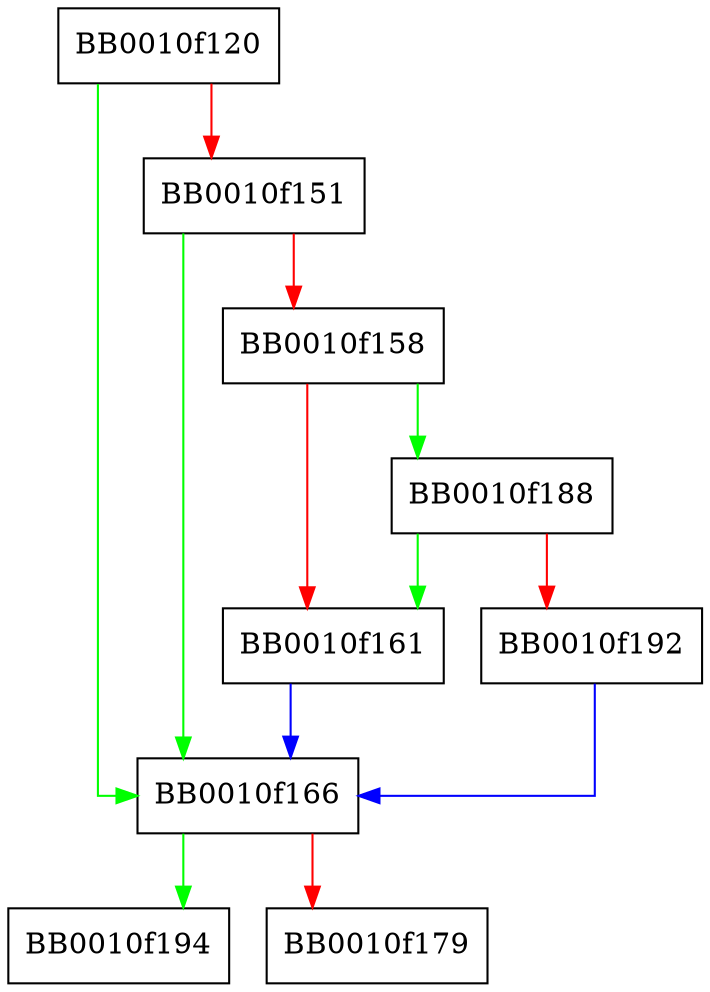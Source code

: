 digraph FUN_0010f120 {
  node [shape="box"];
  graph [splines=ortho];
  BB0010f120 -> BB0010f166 [color="green"];
  BB0010f120 -> BB0010f151 [color="red"];
  BB0010f151 -> BB0010f166 [color="green"];
  BB0010f151 -> BB0010f158 [color="red"];
  BB0010f158 -> BB0010f188 [color="green"];
  BB0010f158 -> BB0010f161 [color="red"];
  BB0010f161 -> BB0010f166 [color="blue"];
  BB0010f166 -> BB0010f194 [color="green"];
  BB0010f166 -> BB0010f179 [color="red"];
  BB0010f188 -> BB0010f161 [color="green"];
  BB0010f188 -> BB0010f192 [color="red"];
  BB0010f192 -> BB0010f166 [color="blue"];
}